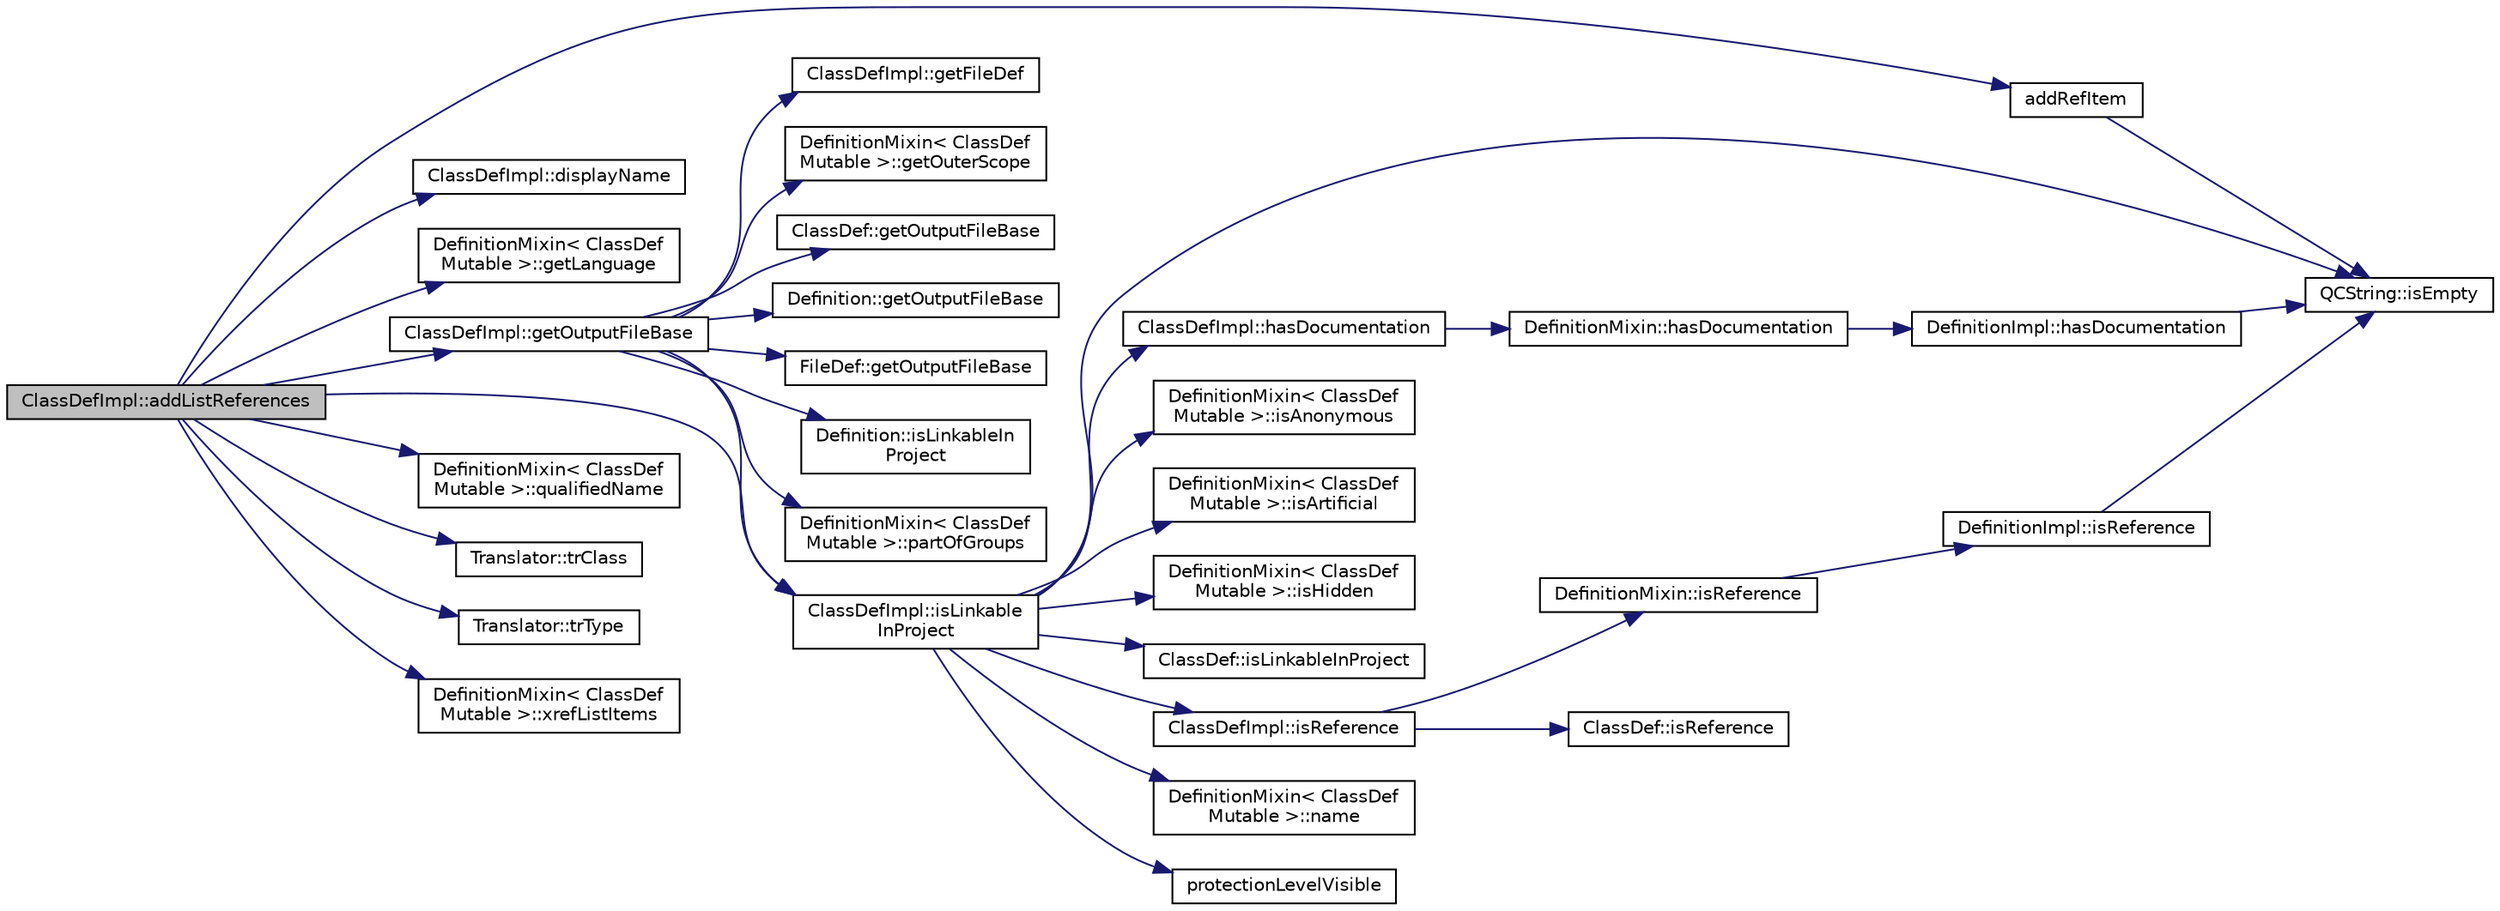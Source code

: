 digraph "ClassDefImpl::addListReferences"
{
 // LATEX_PDF_SIZE
  edge [fontname="Helvetica",fontsize="10",labelfontname="Helvetica",labelfontsize="10"];
  node [fontname="Helvetica",fontsize="10",shape=record];
  rankdir="LR";
  Node1 [label="ClassDefImpl::addListReferences",height=0.2,width=0.4,color="black", fillcolor="grey75", style="filled", fontcolor="black",tooltip=" "];
  Node1 -> Node2 [color="midnightblue",fontsize="10",style="solid"];
  Node2 [label="addRefItem",height=0.2,width=0.4,color="black", fillcolor="white", style="filled",URL="$util_8cpp.html#a6c177ac509924d60c71b820d39d28b9f",tooltip=" "];
  Node2 -> Node3 [color="midnightblue",fontsize="10",style="solid"];
  Node3 [label="QCString::isEmpty",height=0.2,width=0.4,color="black", fillcolor="white", style="filled",URL="$classQCString.html#a621c4090d69ad7d05ef8e5234376c3d8",tooltip=" "];
  Node1 -> Node4 [color="midnightblue",fontsize="10",style="solid"];
  Node4 [label="ClassDefImpl::displayName",height=0.2,width=0.4,color="black", fillcolor="white", style="filled",URL="$classClassDefImpl.html#a52fbc57970ed8330c54702ef839024b0",tooltip=" "];
  Node1 -> Node5 [color="midnightblue",fontsize="10",style="solid"];
  Node5 [label="DefinitionMixin\< ClassDef\lMutable \>::getLanguage",height=0.2,width=0.4,color="black", fillcolor="white", style="filled",URL="$classDefinitionMixin.html#a2ec39daf3ce8b2fcbeb38da43e840397",tooltip=" "];
  Node1 -> Node6 [color="midnightblue",fontsize="10",style="solid"];
  Node6 [label="ClassDefImpl::getOutputFileBase",height=0.2,width=0.4,color="black", fillcolor="white", style="filled",URL="$classClassDefImpl.html#ad74985d4d01557f6a4fa513ddd51583a",tooltip=" "];
  Node6 -> Node7 [color="midnightblue",fontsize="10",style="solid"];
  Node7 [label="ClassDefImpl::getFileDef",height=0.2,width=0.4,color="black", fillcolor="white", style="filled",URL="$classClassDefImpl.html#a07a0425548988113183b7a374c57cf9c",tooltip=" "];
  Node6 -> Node8 [color="midnightblue",fontsize="10",style="solid"];
  Node8 [label="DefinitionMixin\< ClassDef\lMutable \>::getOuterScope",height=0.2,width=0.4,color="black", fillcolor="white", style="filled",URL="$classDefinitionMixin.html#a0fbdf01fda216bc5dee1d21589b6b48e",tooltip=" "];
  Node6 -> Node9 [color="midnightblue",fontsize="10",style="solid"];
  Node9 [label="ClassDef::getOutputFileBase",height=0.2,width=0.4,color="black", fillcolor="white", style="filled",URL="$classClassDef.html#a12a8f241e90a0cb0bdf19c27bf2025b0",tooltip=" "];
  Node6 -> Node10 [color="midnightblue",fontsize="10",style="solid"];
  Node10 [label="Definition::getOutputFileBase",height=0.2,width=0.4,color="black", fillcolor="white", style="filled",URL="$classDefinition.html#acabecdc6bfda2015811eed5f3436322d",tooltip=" "];
  Node6 -> Node11 [color="midnightblue",fontsize="10",style="solid"];
  Node11 [label="FileDef::getOutputFileBase",height=0.2,width=0.4,color="black", fillcolor="white", style="filled",URL="$classFileDef.html#a9179d91d067ba32f0e51aaffb2ea2f3b",tooltip=" "];
  Node6 -> Node12 [color="midnightblue",fontsize="10",style="solid"];
  Node12 [label="ClassDefImpl::isLinkable\lInProject",height=0.2,width=0.4,color="black", fillcolor="white", style="filled",URL="$classClassDefImpl.html#a5b51b8cda3ae31f240efd5e6d2a7f903",tooltip=" "];
  Node12 -> Node13 [color="midnightblue",fontsize="10",style="solid"];
  Node13 [label="ClassDefImpl::hasDocumentation",height=0.2,width=0.4,color="black", fillcolor="white", style="filled",URL="$classClassDefImpl.html#a3105bd83f9096869481ec3b32850c4f3",tooltip=" "];
  Node13 -> Node14 [color="midnightblue",fontsize="10",style="solid"];
  Node14 [label="DefinitionMixin::hasDocumentation",height=0.2,width=0.4,color="black", fillcolor="white", style="filled",URL="$classDefinitionMixin.html#a41ceab8b372a47ef408efadf43bdc31c",tooltip=" "];
  Node14 -> Node15 [color="midnightblue",fontsize="10",style="solid"];
  Node15 [label="DefinitionImpl::hasDocumentation",height=0.2,width=0.4,color="black", fillcolor="white", style="filled",URL="$classDefinitionImpl.html#aefab82fe69ac7ef24e9b5f7d4379103a",tooltip=" "];
  Node15 -> Node3 [color="midnightblue",fontsize="10",style="solid"];
  Node12 -> Node16 [color="midnightblue",fontsize="10",style="solid"];
  Node16 [label="DefinitionMixin\< ClassDef\lMutable \>::isAnonymous",height=0.2,width=0.4,color="black", fillcolor="white", style="filled",URL="$classDefinitionMixin.html#a70ed77e9887c7bec9194af6000f0f3a6",tooltip=" "];
  Node12 -> Node17 [color="midnightblue",fontsize="10",style="solid"];
  Node17 [label="DefinitionMixin\< ClassDef\lMutable \>::isArtificial",height=0.2,width=0.4,color="black", fillcolor="white", style="filled",URL="$classDefinitionMixin.html#a5b68201f7877200e2fd972570502a69e",tooltip=" "];
  Node12 -> Node3 [color="midnightblue",fontsize="10",style="solid"];
  Node12 -> Node18 [color="midnightblue",fontsize="10",style="solid"];
  Node18 [label="DefinitionMixin\< ClassDef\lMutable \>::isHidden",height=0.2,width=0.4,color="black", fillcolor="white", style="filled",URL="$classDefinitionMixin.html#a0d5cde471271f675ae0bd77dc62c0822",tooltip=" "];
  Node12 -> Node19 [color="midnightblue",fontsize="10",style="solid"];
  Node19 [label="ClassDef::isLinkableInProject",height=0.2,width=0.4,color="black", fillcolor="white", style="filled",URL="$classClassDef.html#ab44ea1cae6c5a0ff7ea797e355672e87",tooltip=" "];
  Node12 -> Node20 [color="midnightblue",fontsize="10",style="solid"];
  Node20 [label="ClassDefImpl::isReference",height=0.2,width=0.4,color="black", fillcolor="white", style="filled",URL="$classClassDefImpl.html#a74f9d582eb6263e18697fda6a078ea19",tooltip=" "];
  Node20 -> Node21 [color="midnightblue",fontsize="10",style="solid"];
  Node21 [label="DefinitionMixin::isReference",height=0.2,width=0.4,color="black", fillcolor="white", style="filled",URL="$classDefinitionMixin.html#a4255a2bb5ac1e9f4f2cbe910c2c229ce",tooltip=" "];
  Node21 -> Node22 [color="midnightblue",fontsize="10",style="solid"];
  Node22 [label="DefinitionImpl::isReference",height=0.2,width=0.4,color="black", fillcolor="white", style="filled",URL="$classDefinitionImpl.html#a32e199161b9975204dd3b04d5b9d5e81",tooltip=" "];
  Node22 -> Node3 [color="midnightblue",fontsize="10",style="solid"];
  Node20 -> Node23 [color="midnightblue",fontsize="10",style="solid"];
  Node23 [label="ClassDef::isReference",height=0.2,width=0.4,color="black", fillcolor="white", style="filled",URL="$classClassDef.html#acf7bae107b28803a3e61764be26b7351",tooltip=" "];
  Node12 -> Node24 [color="midnightblue",fontsize="10",style="solid"];
  Node24 [label="DefinitionMixin\< ClassDef\lMutable \>::name",height=0.2,width=0.4,color="black", fillcolor="white", style="filled",URL="$classDefinitionMixin.html#a03a95195d1616701c67a11d38b2b22bf",tooltip=" "];
  Node12 -> Node25 [color="midnightblue",fontsize="10",style="solid"];
  Node25 [label="protectionLevelVisible",height=0.2,width=0.4,color="black", fillcolor="white", style="filled",URL="$util_8cpp.html#a1e07db76938eb8a2bb8c79b2d0ec4980",tooltip=" "];
  Node6 -> Node26 [color="midnightblue",fontsize="10",style="solid"];
  Node26 [label="Definition::isLinkableIn\lProject",height=0.2,width=0.4,color="black", fillcolor="white", style="filled",URL="$classDefinition.html#a845891c7206d40c3664b562636cdf9fc",tooltip=" "];
  Node6 -> Node27 [color="midnightblue",fontsize="10",style="solid"];
  Node27 [label="DefinitionMixin\< ClassDef\lMutable \>::partOfGroups",height=0.2,width=0.4,color="black", fillcolor="white", style="filled",URL="$classDefinitionMixin.html#a39a1210547535bd90101e9432c5820b9",tooltip=" "];
  Node1 -> Node12 [color="midnightblue",fontsize="10",style="solid"];
  Node1 -> Node28 [color="midnightblue",fontsize="10",style="solid"];
  Node28 [label="DefinitionMixin\< ClassDef\lMutable \>::qualifiedName",height=0.2,width=0.4,color="black", fillcolor="white", style="filled",URL="$classDefinitionMixin.html#a84a59163eae3c967da8cc96a221e6d82",tooltip=" "];
  Node1 -> Node29 [color="midnightblue",fontsize="10",style="solid"];
  Node29 [label="Translator::trClass",height=0.2,width=0.4,color="black", fillcolor="white", style="filled",URL="$classTranslator.html#a887fa58ae73ee4585bd9d89359049196",tooltip=" "];
  Node1 -> Node30 [color="midnightblue",fontsize="10",style="solid"];
  Node30 [label="Translator::trType",height=0.2,width=0.4,color="black", fillcolor="white", style="filled",URL="$classTranslator.html#a1fb2258a8a0fed41d8efec2ab2c88dce",tooltip=" "];
  Node1 -> Node31 [color="midnightblue",fontsize="10",style="solid"];
  Node31 [label="DefinitionMixin\< ClassDef\lMutable \>::xrefListItems",height=0.2,width=0.4,color="black", fillcolor="white", style="filled",URL="$classDefinitionMixin.html#a8170faab6bcbcdbd0dbcde859993e10a",tooltip=" "];
}
